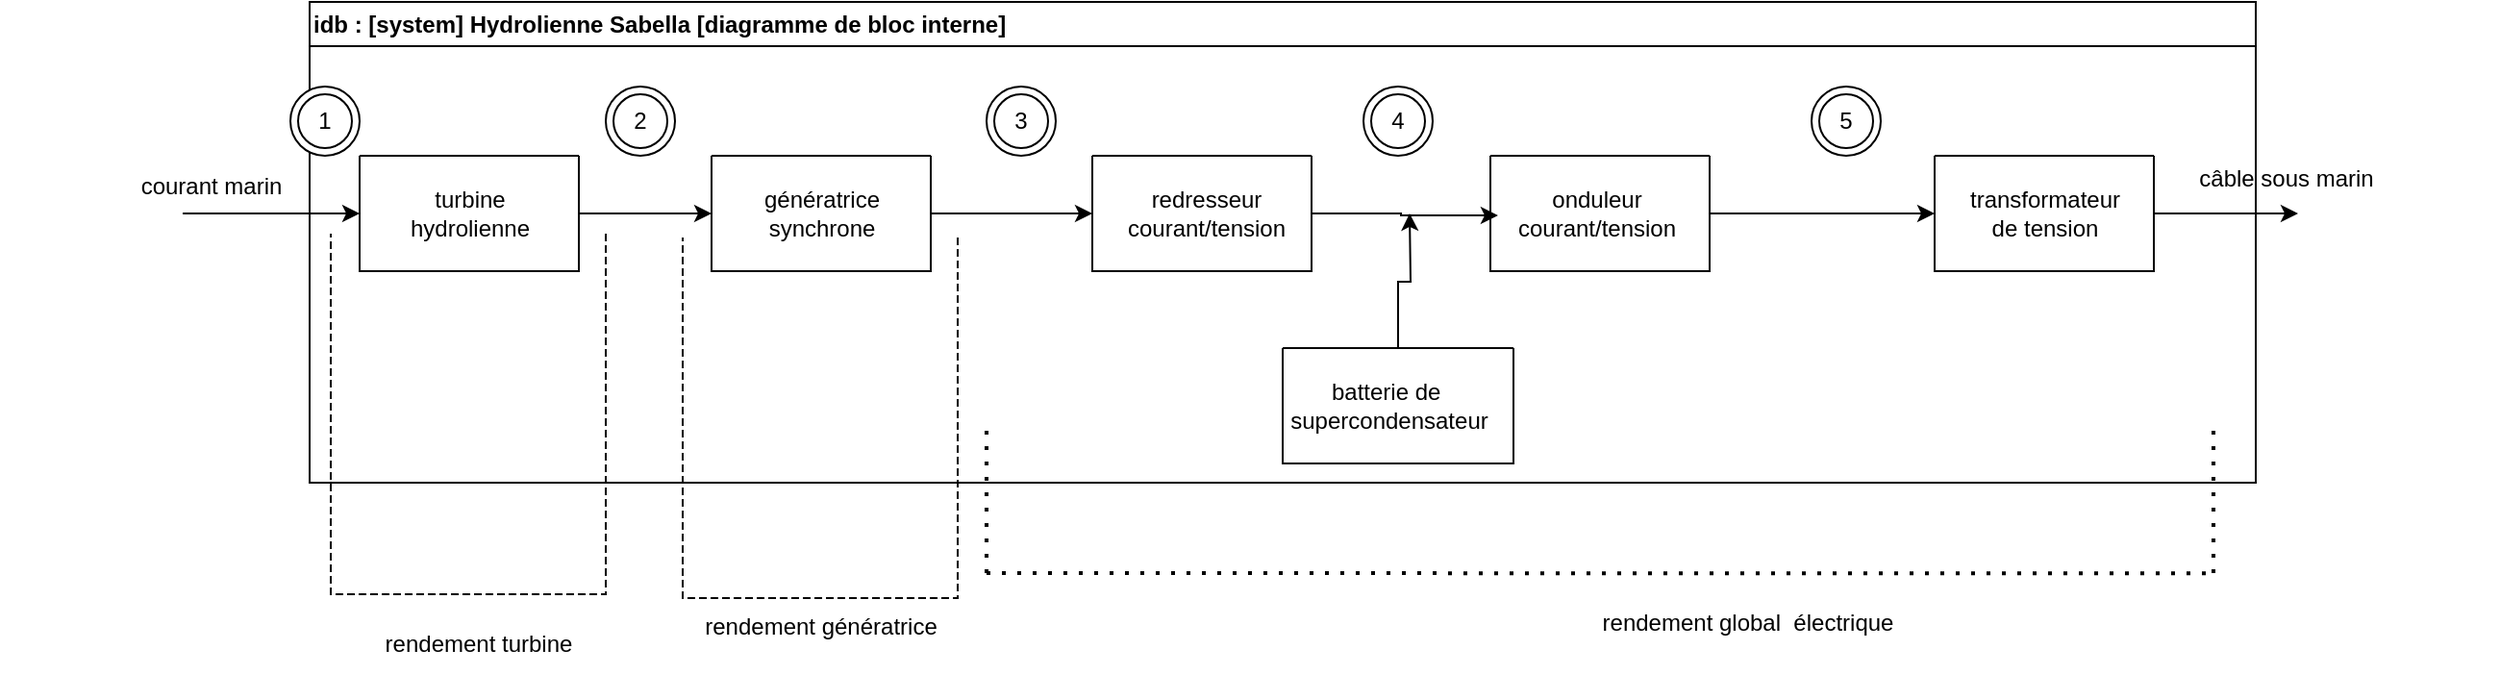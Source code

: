 <mxfile version="21.7.5" type="github">
  <diagram name="Page-1" id="yNwxu_8WLF5vYVY1ScJ6">
    <mxGraphModel dx="2404" dy="628" grid="1" gridSize="11" guides="1" tooltips="1" connect="1" arrows="1" fold="1" page="1" pageScale="1" pageWidth="1169" pageHeight="1654" math="0" shadow="0">
      <root>
        <mxCell id="0" />
        <mxCell id="1" parent="0" />
        <mxCell id="3iEQ4G3ZfY2thMUotp2w-1" value="idb : [system] Hydrolienne Sabella [diagramme de bloc interne]" style="swimlane;whiteSpace=wrap;html=1;align=left;" vertex="1" parent="1">
          <mxGeometry x="88" y="187" width="1012" height="250" as="geometry">
            <mxRectangle x="310" y="180" width="140" height="30" as="alternateBounds" />
          </mxGeometry>
        </mxCell>
        <mxCell id="3iEQ4G3ZfY2thMUotp2w-19" style="edgeStyle=orthogonalEdgeStyle;rounded=0;orthogonalLoop=1;jettySize=auto;html=1;exitX=1;exitY=0.5;exitDx=0;exitDy=0;entryX=0;entryY=0.5;entryDx=0;entryDy=0;" edge="1" parent="3iEQ4G3ZfY2thMUotp2w-1" source="3iEQ4G3ZfY2thMUotp2w-3" target="3iEQ4G3ZfY2thMUotp2w-6">
          <mxGeometry relative="1" as="geometry" />
        </mxCell>
        <mxCell id="3iEQ4G3ZfY2thMUotp2w-3" value="" style="swimlane;startSize=0;" vertex="1" parent="3iEQ4G3ZfY2thMUotp2w-1">
          <mxGeometry x="26" y="80" width="114" height="60" as="geometry" />
        </mxCell>
        <mxCell id="3iEQ4G3ZfY2thMUotp2w-4" value="turbine&lt;br&gt;hydrolienne" style="text;html=1;align=center;verticalAlign=middle;resizable=0;points=[];autosize=1;strokeColor=none;fillColor=none;" vertex="1" parent="3iEQ4G3ZfY2thMUotp2w-3">
          <mxGeometry x="12" y="10" width="90" height="40" as="geometry" />
        </mxCell>
        <mxCell id="3iEQ4G3ZfY2thMUotp2w-20" style="edgeStyle=orthogonalEdgeStyle;rounded=0;orthogonalLoop=1;jettySize=auto;html=1;exitX=1;exitY=0.5;exitDx=0;exitDy=0;entryX=0;entryY=0.5;entryDx=0;entryDy=0;" edge="1" parent="3iEQ4G3ZfY2thMUotp2w-1" source="3iEQ4G3ZfY2thMUotp2w-6" target="3iEQ4G3ZfY2thMUotp2w-8">
          <mxGeometry relative="1" as="geometry" />
        </mxCell>
        <mxCell id="3iEQ4G3ZfY2thMUotp2w-6" value="" style="swimlane;startSize=0;" vertex="1" parent="3iEQ4G3ZfY2thMUotp2w-1">
          <mxGeometry x="209" y="80" width="114" height="60" as="geometry" />
        </mxCell>
        <mxCell id="3iEQ4G3ZfY2thMUotp2w-7" value="génératrice&lt;br&gt;synchrone" style="text;html=1;align=center;verticalAlign=middle;resizable=0;points=[];autosize=1;strokeColor=none;fillColor=none;" vertex="1" parent="3iEQ4G3ZfY2thMUotp2w-6">
          <mxGeometry x="17" y="10" width="80" height="40" as="geometry" />
        </mxCell>
        <mxCell id="3iEQ4G3ZfY2thMUotp2w-24" style="edgeStyle=orthogonalEdgeStyle;rounded=0;orthogonalLoop=1;jettySize=auto;html=1;exitX=0.5;exitY=0;exitDx=0;exitDy=0;strokeColor=default;" edge="1" parent="3iEQ4G3ZfY2thMUotp2w-1" source="3iEQ4G3ZfY2thMUotp2w-15">
          <mxGeometry relative="1" as="geometry">
            <mxPoint x="572" y="110" as="targetPoint" />
          </mxGeometry>
        </mxCell>
        <mxCell id="3iEQ4G3ZfY2thMUotp2w-15" value="" style="swimlane;startSize=0;" vertex="1" parent="3iEQ4G3ZfY2thMUotp2w-1">
          <mxGeometry x="506" y="180" width="120" height="60" as="geometry" />
        </mxCell>
        <mxCell id="3iEQ4G3ZfY2thMUotp2w-16" value="batterie de&amp;nbsp;&lt;br&gt;supercondensateur" style="text;html=1;align=center;verticalAlign=middle;resizable=0;points=[];autosize=1;strokeColor=none;fillColor=none;" vertex="1" parent="3iEQ4G3ZfY2thMUotp2w-15">
          <mxGeometry x="-10" y="10" width="130" height="40" as="geometry" />
        </mxCell>
        <mxCell id="3iEQ4G3ZfY2thMUotp2w-23" style="edgeStyle=orthogonalEdgeStyle;rounded=0;orthogonalLoop=1;jettySize=auto;html=1;exitX=1;exitY=0.5;exitDx=0;exitDy=0;" edge="1" parent="3iEQ4G3ZfY2thMUotp2w-1" source="3iEQ4G3ZfY2thMUotp2w-10">
          <mxGeometry relative="1" as="geometry">
            <mxPoint x="1034" y="110" as="targetPoint" />
          </mxGeometry>
        </mxCell>
        <mxCell id="3iEQ4G3ZfY2thMUotp2w-10" value="" style="swimlane;startSize=0;" vertex="1" parent="3iEQ4G3ZfY2thMUotp2w-1">
          <mxGeometry x="845" y="80" width="114" height="60" as="geometry" />
        </mxCell>
        <mxCell id="3iEQ4G3ZfY2thMUotp2w-11" value="transformateur&lt;br&gt;de tension" style="text;html=1;align=center;verticalAlign=middle;resizable=0;points=[];autosize=1;strokeColor=none;fillColor=none;" vertex="1" parent="3iEQ4G3ZfY2thMUotp2w-10">
          <mxGeometry x="7" y="10" width="100" height="40" as="geometry" />
        </mxCell>
        <mxCell id="3iEQ4G3ZfY2thMUotp2w-22" style="edgeStyle=orthogonalEdgeStyle;rounded=0;orthogonalLoop=1;jettySize=auto;html=1;exitX=1;exitY=0.5;exitDx=0;exitDy=0;entryX=0;entryY=0.5;entryDx=0;entryDy=0;" edge="1" parent="3iEQ4G3ZfY2thMUotp2w-1" source="3iEQ4G3ZfY2thMUotp2w-12" target="3iEQ4G3ZfY2thMUotp2w-10">
          <mxGeometry relative="1" as="geometry">
            <mxPoint x="814" y="110.032" as="targetPoint" />
          </mxGeometry>
        </mxCell>
        <mxCell id="3iEQ4G3ZfY2thMUotp2w-12" value="" style="swimlane;startSize=0;" vertex="1" parent="3iEQ4G3ZfY2thMUotp2w-1">
          <mxGeometry x="614" y="80" width="114" height="60" as="geometry" />
        </mxCell>
        <mxCell id="3iEQ4G3ZfY2thMUotp2w-13" value="onduleur&lt;br&gt;courant/tension" style="text;html=1;align=center;verticalAlign=middle;resizable=0;points=[];autosize=1;strokeColor=none;fillColor=none;" vertex="1" parent="3iEQ4G3ZfY2thMUotp2w-12">
          <mxGeometry y="10" width="110" height="40" as="geometry" />
        </mxCell>
        <mxCell id="3iEQ4G3ZfY2thMUotp2w-21" style="edgeStyle=orthogonalEdgeStyle;rounded=0;orthogonalLoop=1;jettySize=auto;html=1;exitX=1;exitY=0.5;exitDx=0;exitDy=0;entryX=0.036;entryY=0.525;entryDx=0;entryDy=0;entryPerimeter=0;" edge="1" parent="3iEQ4G3ZfY2thMUotp2w-1" source="3iEQ4G3ZfY2thMUotp2w-8" target="3iEQ4G3ZfY2thMUotp2w-13">
          <mxGeometry relative="1" as="geometry" />
        </mxCell>
        <mxCell id="3iEQ4G3ZfY2thMUotp2w-8" value="" style="swimlane;startSize=0;" vertex="1" parent="3iEQ4G3ZfY2thMUotp2w-1">
          <mxGeometry x="407" y="80" width="114" height="60" as="geometry" />
        </mxCell>
        <mxCell id="3iEQ4G3ZfY2thMUotp2w-9" value="redresseur&lt;br&gt;courant/tension" style="text;html=1;align=center;verticalAlign=middle;resizable=0;points=[];autosize=1;strokeColor=none;fillColor=none;" vertex="1" parent="3iEQ4G3ZfY2thMUotp2w-8">
          <mxGeometry x="4" y="10" width="110" height="40" as="geometry" />
        </mxCell>
        <mxCell id="3iEQ4G3ZfY2thMUotp2w-30" value="" style="endArrow=classic;html=1;rounded=0;" edge="1" parent="3iEQ4G3ZfY2thMUotp2w-1">
          <mxGeometry width="50" height="50" relative="1" as="geometry">
            <mxPoint x="-66" y="110" as="sourcePoint" />
            <mxPoint x="26" y="110" as="targetPoint" />
          </mxGeometry>
        </mxCell>
        <mxCell id="3iEQ4G3ZfY2thMUotp2w-38" value="1" style="ellipse;shape=doubleEllipse;whiteSpace=wrap;html=1;aspect=fixed;" vertex="1" parent="3iEQ4G3ZfY2thMUotp2w-1">
          <mxGeometry x="-10" y="44" width="36" height="36" as="geometry" />
        </mxCell>
        <mxCell id="3iEQ4G3ZfY2thMUotp2w-40" value="2" style="ellipse;shape=doubleEllipse;whiteSpace=wrap;html=1;aspect=fixed;" vertex="1" parent="3iEQ4G3ZfY2thMUotp2w-1">
          <mxGeometry x="154" y="44" width="36" height="36" as="geometry" />
        </mxCell>
        <mxCell id="3iEQ4G3ZfY2thMUotp2w-42" value="3" style="ellipse;shape=doubleEllipse;whiteSpace=wrap;html=1;aspect=fixed;" vertex="1" parent="3iEQ4G3ZfY2thMUotp2w-1">
          <mxGeometry x="352" y="44" width="36" height="36" as="geometry" />
        </mxCell>
        <mxCell id="3iEQ4G3ZfY2thMUotp2w-43" value="4" style="ellipse;shape=doubleEllipse;whiteSpace=wrap;html=1;aspect=fixed;" vertex="1" parent="3iEQ4G3ZfY2thMUotp2w-1">
          <mxGeometry x="548" y="44" width="36" height="36" as="geometry" />
        </mxCell>
        <mxCell id="3iEQ4G3ZfY2thMUotp2w-44" value="5" style="ellipse;shape=doubleEllipse;whiteSpace=wrap;html=1;aspect=fixed;" vertex="1" parent="3iEQ4G3ZfY2thMUotp2w-1">
          <mxGeometry x="781" y="44" width="36" height="36" as="geometry" />
        </mxCell>
        <mxCell id="3iEQ4G3ZfY2thMUotp2w-26" value="" style="endArrow=none;dashed=1;html=1;dashPattern=1 3;strokeWidth=2;rounded=0;" edge="1" parent="1">
          <mxGeometry width="50" height="50" relative="1" as="geometry">
            <mxPoint x="440" y="484" as="sourcePoint" />
            <mxPoint x="1078" y="484.17" as="targetPoint" />
          </mxGeometry>
        </mxCell>
        <mxCell id="3iEQ4G3ZfY2thMUotp2w-27" value="" style="endArrow=none;dashed=1;html=1;dashPattern=1 3;strokeWidth=2;rounded=0;" edge="1" parent="1">
          <mxGeometry width="50" height="50" relative="1" as="geometry">
            <mxPoint x="1078" y="484" as="sourcePoint" />
            <mxPoint x="1078" y="407" as="targetPoint" />
          </mxGeometry>
        </mxCell>
        <mxCell id="3iEQ4G3ZfY2thMUotp2w-28" value="" style="endArrow=none;dashed=1;html=1;dashPattern=1 3;strokeWidth=2;rounded=0;" edge="1" parent="1">
          <mxGeometry width="50" height="50" relative="1" as="geometry">
            <mxPoint x="440" y="484" as="sourcePoint" />
            <mxPoint x="440" y="407" as="targetPoint" />
          </mxGeometry>
        </mxCell>
        <mxCell id="3iEQ4G3ZfY2thMUotp2w-29" value="rendement global&amp;nbsp; électrique" style="text;html=1;strokeColor=none;fillColor=none;align=center;verticalAlign=middle;whiteSpace=wrap;rounded=0;" vertex="1" parent="1">
          <mxGeometry x="726" y="495" width="220" height="30" as="geometry" />
        </mxCell>
        <mxCell id="3iEQ4G3ZfY2thMUotp2w-32" value="" style="shape=partialRectangle;whiteSpace=wrap;html=1;bottom=1;right=1;left=1;top=0;fillColor=none;routingCenterX=-0.5;dashed=1;" vertex="1" parent="1">
          <mxGeometry x="99" y="308" width="143" height="187" as="geometry" />
        </mxCell>
        <mxCell id="3iEQ4G3ZfY2thMUotp2w-33" value="courant marin" style="text;html=1;strokeColor=none;fillColor=none;align=center;verticalAlign=middle;whiteSpace=wrap;rounded=0;" vertex="1" parent="1">
          <mxGeometry x="-73" y="268" width="220" height="30" as="geometry" />
        </mxCell>
        <mxCell id="3iEQ4G3ZfY2thMUotp2w-34" value="" style="shape=partialRectangle;whiteSpace=wrap;html=1;bottom=1;right=1;left=1;top=0;fillColor=none;routingCenterX=-0.5;dashed=1;" vertex="1" parent="1">
          <mxGeometry x="282" y="310" width="143" height="187" as="geometry" />
        </mxCell>
        <mxCell id="3iEQ4G3ZfY2thMUotp2w-35" value="rendement génératrice" style="text;html=1;strokeColor=none;fillColor=none;align=center;verticalAlign=middle;whiteSpace=wrap;rounded=0;" vertex="1" parent="1">
          <mxGeometry x="243.5" y="497" width="220" height="30" as="geometry" />
        </mxCell>
        <mxCell id="3iEQ4G3ZfY2thMUotp2w-36" value="rendement turbine" style="text;html=1;strokeColor=none;fillColor=none;align=center;verticalAlign=middle;whiteSpace=wrap;rounded=0;" vertex="1" parent="1">
          <mxGeometry x="66" y="506" width="220" height="30" as="geometry" />
        </mxCell>
        <mxCell id="3iEQ4G3ZfY2thMUotp2w-37" value="câble sous marin" style="text;html=1;strokeColor=none;fillColor=none;align=center;verticalAlign=middle;whiteSpace=wrap;rounded=0;" vertex="1" parent="1">
          <mxGeometry x="1006" y="264" width="220" height="30" as="geometry" />
        </mxCell>
      </root>
    </mxGraphModel>
  </diagram>
</mxfile>
